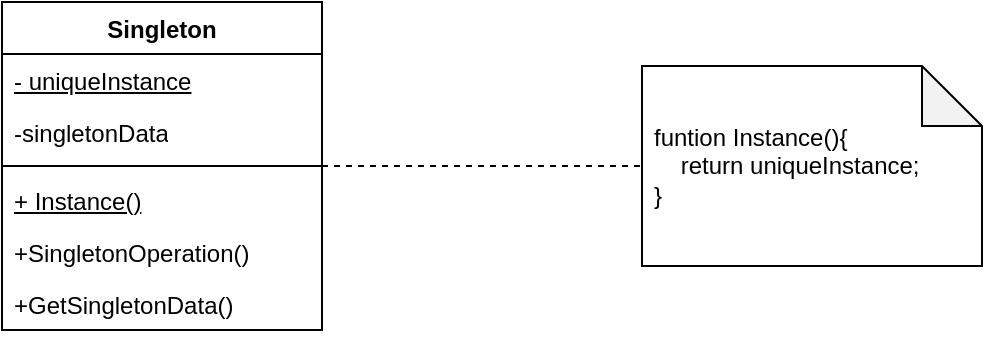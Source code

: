 <mxfile version="22.1.11" type="device">
  <diagram name="第 1 页" id="j2ETsHL0kATL_6K4YHtS">
    <mxGraphModel dx="1098" dy="828" grid="1" gridSize="10" guides="1" tooltips="1" connect="1" arrows="1" fold="1" page="1" pageScale="1" pageWidth="827" pageHeight="1169" math="0" shadow="0">
      <root>
        <mxCell id="0" />
        <mxCell id="1" parent="0" />
        <mxCell id="UEfIrGrZINsDG5xtUqtK-9" style="rounded=0;orthogonalLoop=1;jettySize=auto;html=1;dashed=1;endArrow=none;endFill=0;" parent="1" source="UEfIrGrZINsDG5xtUqtK-1" target="UEfIrGrZINsDG5xtUqtK-8" edge="1">
          <mxGeometry relative="1" as="geometry" />
        </mxCell>
        <mxCell id="UEfIrGrZINsDG5xtUqtK-1" value="Singleton" style="swimlane;fontStyle=1;align=center;verticalAlign=top;childLayout=stackLayout;horizontal=1;startSize=26;horizontalStack=0;resizeParent=1;resizeParentMax=0;resizeLast=0;collapsible=1;marginBottom=0;whiteSpace=wrap;html=1;" parent="1" vertex="1">
          <mxGeometry x="80" y="280" width="160" height="164" as="geometry" />
        </mxCell>
        <mxCell id="UEfIrGrZINsDG5xtUqtK-2" value="&lt;u&gt;- uniqueInstance&lt;/u&gt;" style="text;strokeColor=none;fillColor=none;align=left;verticalAlign=top;spacingLeft=4;spacingRight=4;overflow=hidden;rotatable=0;points=[[0,0.5],[1,0.5]];portConstraint=eastwest;whiteSpace=wrap;html=1;" parent="UEfIrGrZINsDG5xtUqtK-1" vertex="1">
          <mxGeometry y="26" width="160" height="26" as="geometry" />
        </mxCell>
        <mxCell id="UEfIrGrZINsDG5xtUqtK-5" value="-singletonData" style="text;strokeColor=none;fillColor=none;align=left;verticalAlign=top;spacingLeft=4;spacingRight=4;overflow=hidden;rotatable=0;points=[[0,0.5],[1,0.5]];portConstraint=eastwest;whiteSpace=wrap;html=1;" parent="UEfIrGrZINsDG5xtUqtK-1" vertex="1">
          <mxGeometry y="52" width="160" height="26" as="geometry" />
        </mxCell>
        <mxCell id="UEfIrGrZINsDG5xtUqtK-3" value="" style="line;strokeWidth=1;fillColor=none;align=left;verticalAlign=middle;spacingTop=-1;spacingLeft=3;spacingRight=3;rotatable=0;labelPosition=right;points=[];portConstraint=eastwest;strokeColor=inherit;" parent="UEfIrGrZINsDG5xtUqtK-1" vertex="1">
          <mxGeometry y="78" width="160" height="8" as="geometry" />
        </mxCell>
        <mxCell id="UEfIrGrZINsDG5xtUqtK-4" value="&lt;u&gt;+ Instance()&lt;/u&gt;" style="text;strokeColor=none;fillColor=none;align=left;verticalAlign=top;spacingLeft=4;spacingRight=4;overflow=hidden;rotatable=0;points=[[0,0.5],[1,0.5]];portConstraint=eastwest;whiteSpace=wrap;html=1;" parent="UEfIrGrZINsDG5xtUqtK-1" vertex="1">
          <mxGeometry y="86" width="160" height="26" as="geometry" />
        </mxCell>
        <mxCell id="UEfIrGrZINsDG5xtUqtK-6" value="+SingletonOperation()" style="text;strokeColor=none;fillColor=none;align=left;verticalAlign=top;spacingLeft=4;spacingRight=4;overflow=hidden;rotatable=0;points=[[0,0.5],[1,0.5]];portConstraint=eastwest;whiteSpace=wrap;html=1;" parent="UEfIrGrZINsDG5xtUqtK-1" vertex="1">
          <mxGeometry y="112" width="160" height="26" as="geometry" />
        </mxCell>
        <mxCell id="UEfIrGrZINsDG5xtUqtK-7" value="+GetSingletonData()" style="text;strokeColor=none;fillColor=none;align=left;verticalAlign=top;spacingLeft=4;spacingRight=4;overflow=hidden;rotatable=0;points=[[0,0.5],[1,0.5]];portConstraint=eastwest;whiteSpace=wrap;html=1;" parent="UEfIrGrZINsDG5xtUqtK-1" vertex="1">
          <mxGeometry y="138" width="160" height="26" as="geometry" />
        </mxCell>
        <mxCell id="UEfIrGrZINsDG5xtUqtK-8" value="funtion Instance(){&lt;br&gt;&amp;nbsp; &amp;nbsp; return uniqueInstance;&lt;br&gt;}" style="shape=note;whiteSpace=wrap;html=1;backgroundOutline=1;darkOpacity=0.05;spacingLeft=4;spacingRight=4;align=left;" parent="1" vertex="1">
          <mxGeometry x="400" y="312" width="170" height="100" as="geometry" />
        </mxCell>
      </root>
    </mxGraphModel>
  </diagram>
</mxfile>
